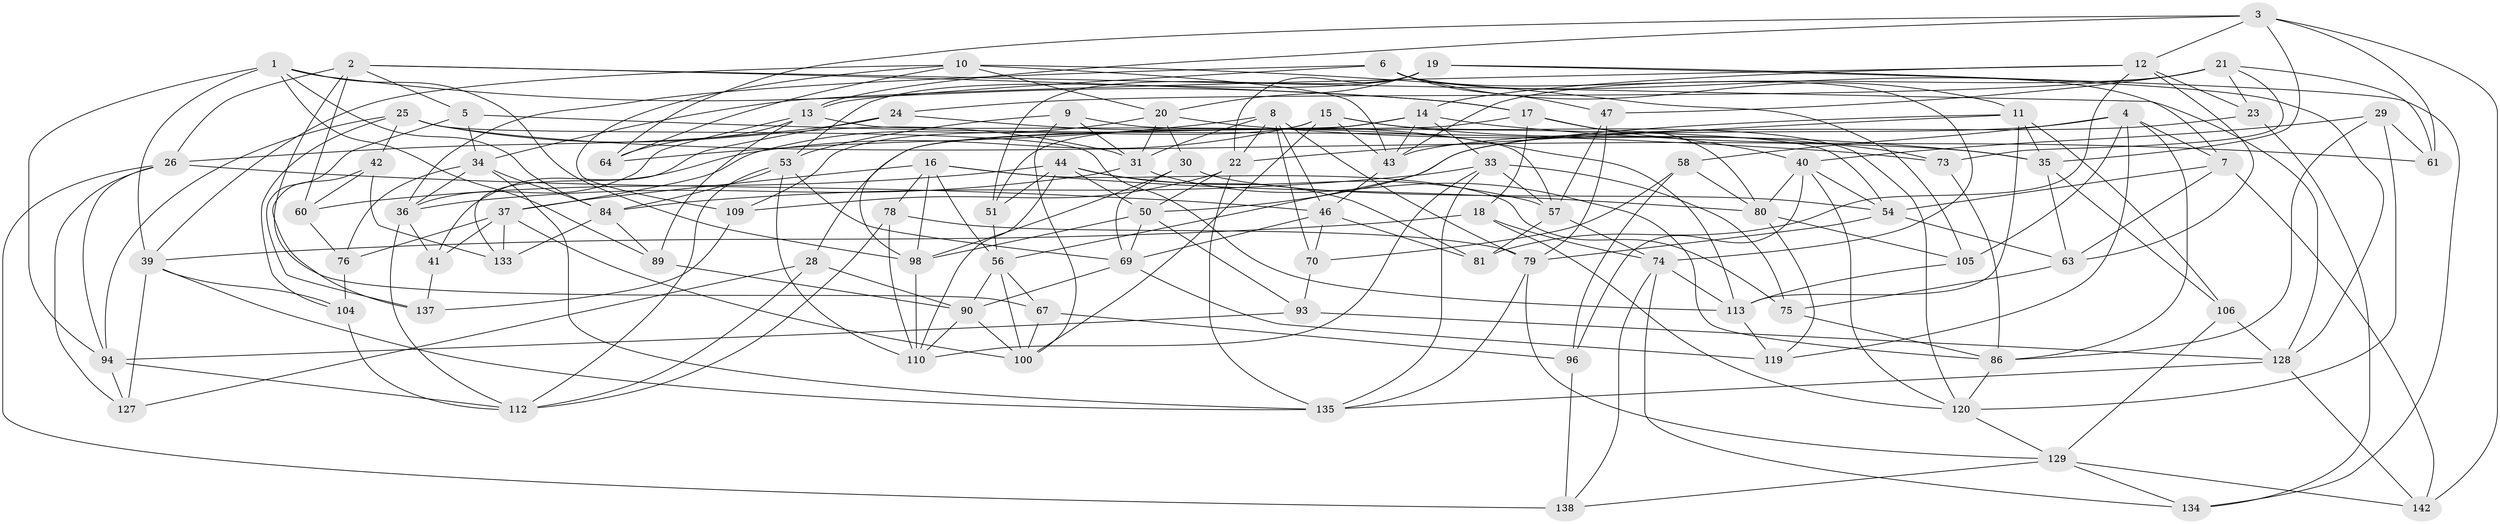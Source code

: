 // original degree distribution, {4: 1.0}
// Generated by graph-tools (version 1.1) at 2025/11/02/27/25 16:11:49]
// undirected, 92 vertices, 238 edges
graph export_dot {
graph [start="1"]
  node [color=gray90,style=filled];
  1 [super="+32"];
  2 [super="+88"];
  3 [super="+27"];
  4 [super="+52"];
  5;
  6 [super="+49"];
  7 [super="+122"];
  8 [super="+132"];
  9;
  10 [super="+102"];
  11 [super="+38"];
  12 [super="+66"];
  13 [super="+45"];
  14 [super="+65"];
  15 [super="+87"];
  16 [super="+107"];
  17 [super="+62"];
  18;
  19 [super="+85"];
  20 [super="+48"];
  21 [super="+108"];
  22 [super="+92"];
  23;
  24;
  25 [super="+117"];
  26 [super="+68"];
  28;
  29;
  30;
  31 [super="+114"];
  33 [super="+72"];
  34 [super="+83"];
  35 [super="+91"];
  36 [super="+59"];
  37 [super="+95"];
  39 [super="+71"];
  40 [super="+103"];
  41;
  42;
  43 [super="+116"];
  44 [super="+139"];
  46 [super="+140"];
  47;
  50 [super="+141"];
  51;
  53 [super="+55"];
  54 [super="+115"];
  56 [super="+123"];
  57 [super="+126"];
  58;
  60;
  61;
  63 [super="+77"];
  64;
  67;
  69 [super="+82"];
  70;
  73;
  74 [super="+97"];
  75;
  76;
  78;
  79 [super="+131"];
  80 [super="+143"];
  81;
  84 [super="+118"];
  86 [super="+125"];
  89;
  90 [super="+99"];
  93;
  94 [super="+144"];
  96;
  98 [super="+111"];
  100 [super="+101"];
  104;
  105;
  106;
  109;
  110 [super="+124"];
  112 [super="+121"];
  113 [super="+146"];
  119;
  120 [super="+147"];
  127;
  128 [super="+136"];
  129 [super="+130"];
  133;
  134;
  135 [super="+145"];
  137;
  138;
  142;
  1 -- 39;
  1 -- 98;
  1 -- 17;
  1 -- 89;
  1 -- 84;
  1 -- 94;
  2 -- 128;
  2 -- 5;
  2 -- 26;
  2 -- 17;
  2 -- 67;
  2 -- 60;
  3 -- 12;
  3 -- 142;
  3 -- 61;
  3 -- 64;
  3 -- 13;
  3 -- 35;
  4 -- 119;
  4 -- 86;
  4 -- 105;
  4 -- 58;
  4 -- 7;
  4 -- 43;
  5 -- 137;
  5 -- 73;
  5 -- 34;
  6 -- 47;
  6 -- 36;
  6 -- 13;
  6 -- 74;
  6 -- 11;
  6 -- 7;
  7 -- 142;
  7 -- 54;
  7 -- 63 [weight=2];
  8 -- 64;
  8 -- 79;
  8 -- 31;
  8 -- 46;
  8 -- 70;
  8 -- 22;
  9 -- 100;
  9 -- 31;
  9 -- 54;
  9 -- 53;
  10 -- 64;
  10 -- 20;
  10 -- 109;
  10 -- 105;
  10 -- 43;
  10 -- 39;
  11 -- 35;
  11 -- 106;
  11 -- 56;
  11 -- 22;
  11 -- 113;
  12 -- 14;
  12 -- 81;
  12 -- 34;
  12 -- 23;
  12 -- 63;
  13 -- 57;
  13 -- 89;
  13 -- 64;
  13 -- 36;
  14 -- 43;
  14 -- 61;
  14 -- 33;
  14 -- 98;
  14 -- 51;
  15 -- 73;
  15 -- 41;
  15 -- 100;
  15 -- 109;
  15 -- 120;
  15 -- 43;
  16 -- 78;
  16 -- 75;
  16 -- 56;
  16 -- 80;
  16 -- 98;
  16 -- 37;
  17 -- 28;
  17 -- 18;
  17 -- 40;
  17 -- 80;
  18 -- 120;
  18 -- 74;
  18 -- 39;
  19 -- 51;
  19 -- 128;
  19 -- 22;
  19 -- 20;
  19 -- 53;
  19 -- 134;
  20 -- 31;
  20 -- 37;
  20 -- 35;
  20 -- 30;
  21 -- 47;
  21 -- 73;
  21 -- 24;
  21 -- 61;
  21 -- 23;
  21 -- 43;
  22 -- 109;
  22 -- 135;
  22 -- 50;
  23 -- 50;
  23 -- 134;
  24 -- 133;
  24 -- 26;
  24 -- 113;
  25 -- 42;
  25 -- 35;
  25 -- 104;
  25 -- 113;
  25 -- 94;
  25 -- 31;
  26 -- 138;
  26 -- 127;
  26 -- 94;
  26 -- 46;
  28 -- 127;
  28 -- 112;
  28 -- 90;
  29 -- 61;
  29 -- 40;
  29 -- 120;
  29 -- 86;
  30 -- 98;
  30 -- 69;
  30 -- 54;
  31 -- 36;
  31 -- 86;
  33 -- 75;
  33 -- 84;
  33 -- 57;
  33 -- 135;
  33 -- 110;
  34 -- 76;
  34 -- 36;
  34 -- 84;
  34 -- 135;
  35 -- 106;
  35 -- 63;
  36 -- 41;
  36 -- 112;
  37 -- 41;
  37 -- 76;
  37 -- 100;
  37 -- 133;
  39 -- 104;
  39 -- 135;
  39 -- 127;
  40 -- 96;
  40 -- 80;
  40 -- 54;
  40 -- 120;
  41 -- 137;
  42 -- 133;
  42 -- 60;
  42 -- 137;
  43 -- 46;
  44 -- 110;
  44 -- 60;
  44 -- 57;
  44 -- 81;
  44 -- 50;
  44 -- 51;
  46 -- 81;
  46 -- 69;
  46 -- 70;
  47 -- 57;
  47 -- 79;
  50 -- 69;
  50 -- 93;
  50 -- 98;
  51 -- 56;
  53 -- 84;
  53 -- 69;
  53 -- 110;
  53 -- 112;
  54 -- 63;
  54 -- 79;
  56 -- 100;
  56 -- 90;
  56 -- 67;
  57 -- 81;
  57 -- 74;
  58 -- 96;
  58 -- 70;
  58 -- 80;
  60 -- 76;
  63 -- 75;
  67 -- 100;
  67 -- 96;
  69 -- 119;
  69 -- 90;
  70 -- 93;
  73 -- 86;
  74 -- 113;
  74 -- 134;
  74 -- 138;
  75 -- 86;
  76 -- 104;
  78 -- 79;
  78 -- 112;
  78 -- 110;
  79 -- 129;
  79 -- 135;
  80 -- 119;
  80 -- 105;
  84 -- 89;
  84 -- 133;
  86 -- 120;
  89 -- 90;
  90 -- 110;
  90 -- 100;
  93 -- 128;
  93 -- 94;
  94 -- 127;
  94 -- 112;
  96 -- 138;
  98 -- 110;
  104 -- 112;
  105 -- 113;
  106 -- 129;
  106 -- 128;
  109 -- 137;
  113 -- 119;
  120 -- 129;
  128 -- 142;
  128 -- 135;
  129 -- 134;
  129 -- 142;
  129 -- 138;
}
